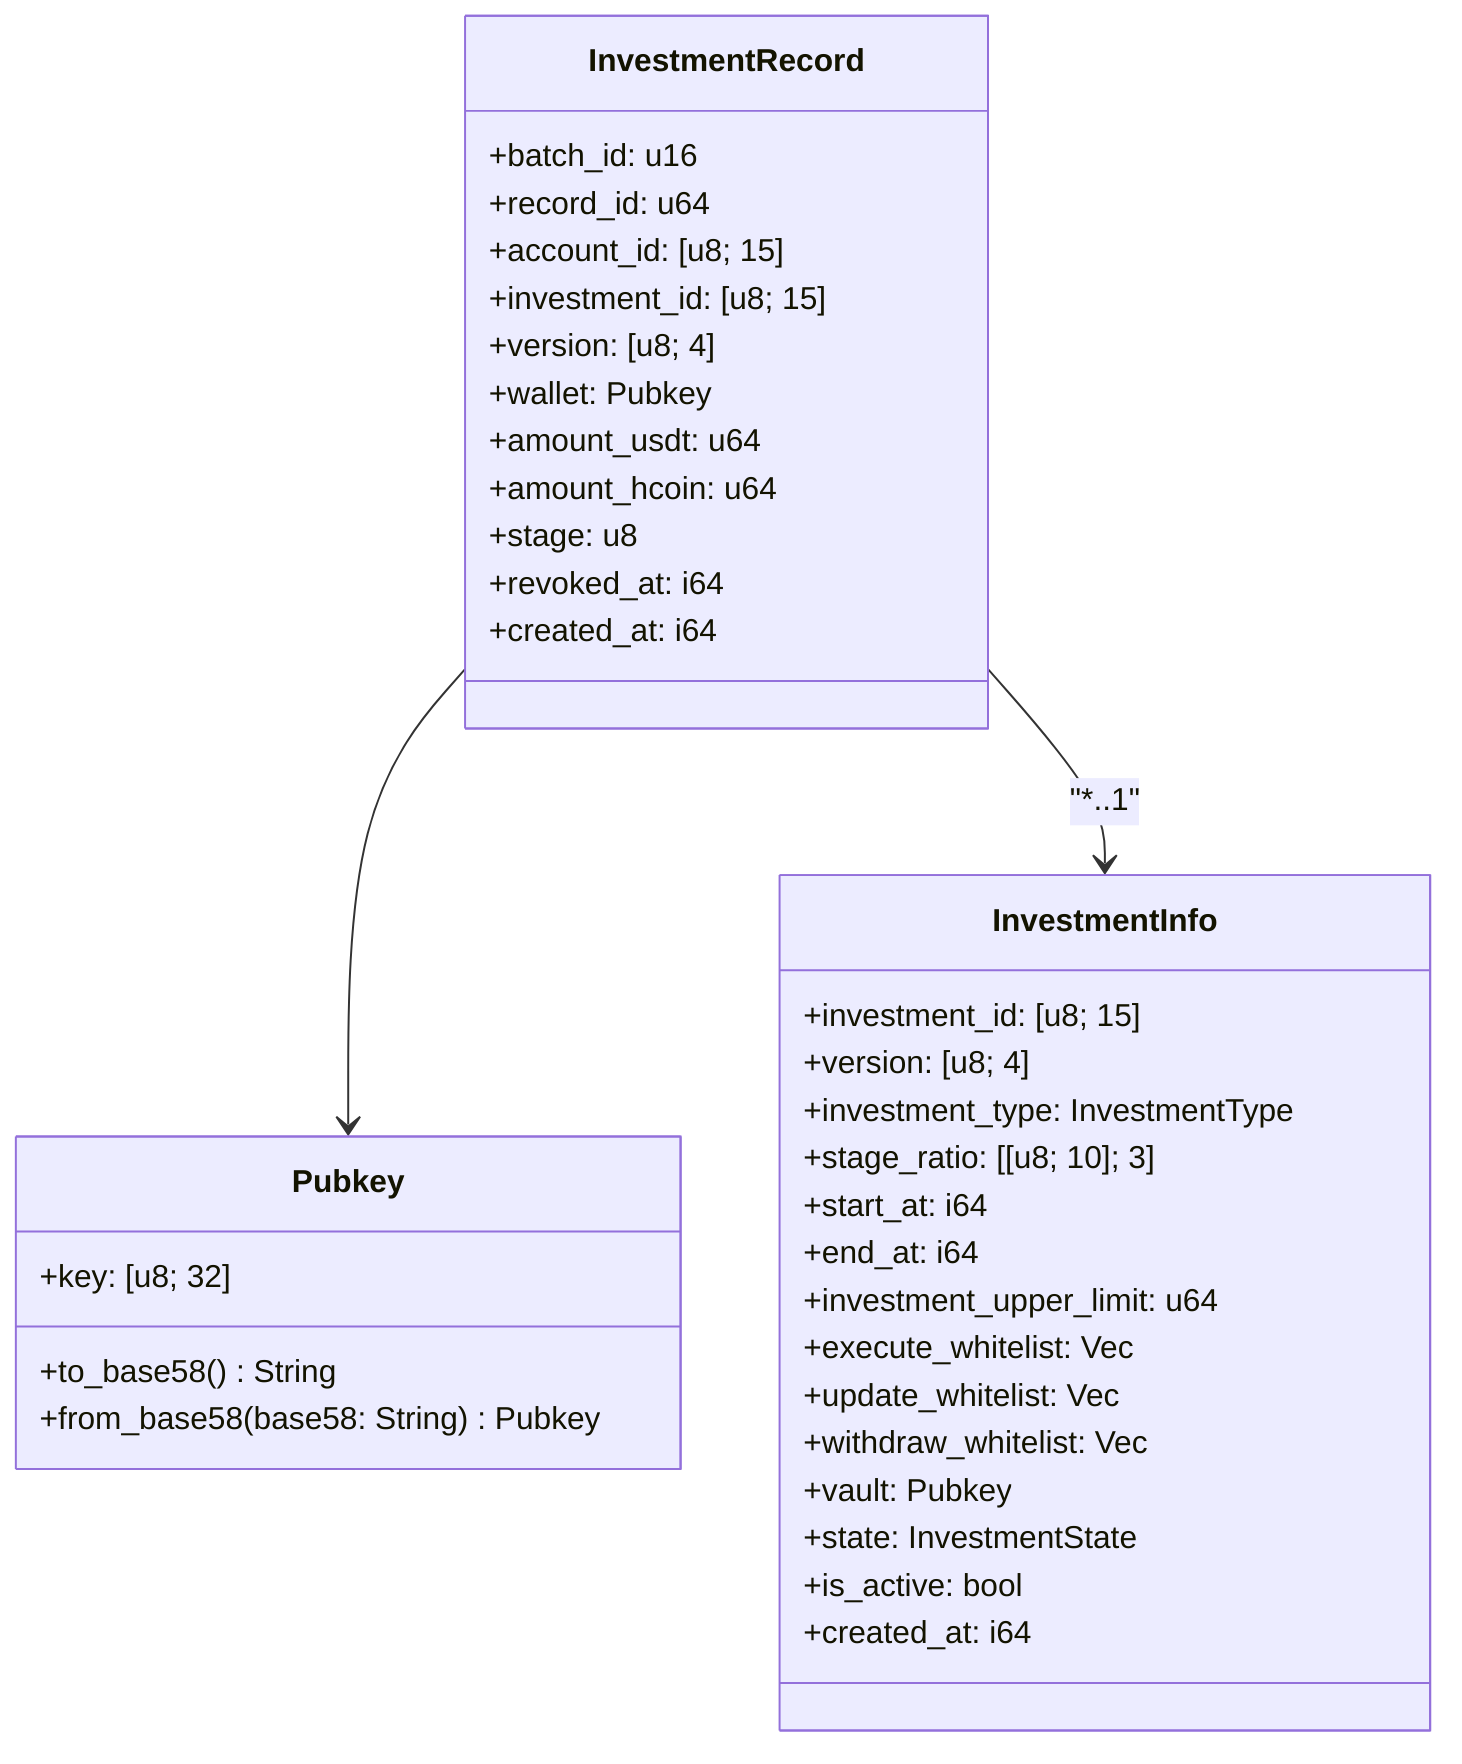 classDiagram
    class InvestmentRecord {
        +batch_id: u16
        +record_id: u64
        +account_id: [u8; 15]
        +investment_id: [u8; 15]
        +version: [u8; 4]
        +wallet: Pubkey
        +amount_usdt: u64
        +amount_hcoin: u64
        +stage: u8
        +revoked_at: i64
        +created_at: i64
    }
    class Pubkey {
        +key: [u8; 32]
        +to_base58() String
        +from_base58(base58: String) Pubkey
    }
    class InvestmentInfo {
        +investment_id: [u8; 15]
        +version: [u8; 4]
        +investment_type: InvestmentType
        +stage_ratio: [[u8; 10]; 3]
        +start_at: i64
        +end_at: i64
        +investment_upper_limit: u64
        +execute_whitelist: Vec<Pubkey>
        +update_whitelist: Vec<Pubkey>
        +withdraw_whitelist: Vec<Pubkey>
        +vault: Pubkey
        +state: InvestmentState
        +is_active: bool
        +created_at: i64
    }
    InvestmentRecord --> Pubkey
    InvestmentRecord --> InvestmentInfo : "*..1"